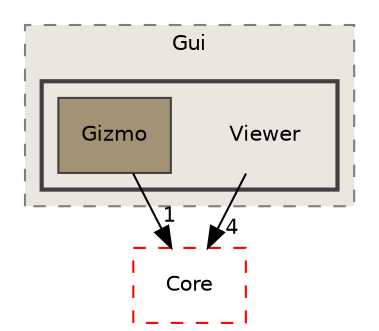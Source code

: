 digraph "/home/runner/work/Radium-Engine/Radium-Engine/src/Radium-Engine/src/Gui/Viewer"
{
 // INTERACTIVE_SVG=YES
 // LATEX_PDF_SIZE
  edge [fontname="Helvetica",fontsize="10",labelfontname="Helvetica",labelfontsize="10"];
  node [fontname="Helvetica",fontsize="10",shape=record];
  compound=true
  subgraph clusterdir_b5ac5e964c12a6b13a9d28feb9f3d3ed {
    graph [ bgcolor="#eae7e0", pencolor="grey50", style="filled,dashed,", label="Gui", fontname="Helvetica", fontsize="10", URL="dir_b5ac5e964c12a6b13a9d28feb9f3d3ed.html"]
  subgraph clusterdir_b04feb2291820e8d3d098807c21e4559 {
    graph [ bgcolor="#eae7e0", pencolor="grey25", style="filled,bold,", label="", fontname="Helvetica", fontsize="10", URL="dir_b04feb2291820e8d3d098807c21e4559.html"]
    dir_b04feb2291820e8d3d098807c21e4559 [shape=plaintext, label="Viewer"];
  dir_48f4a0e7ee74be957161ce5a9fe8f935 [shape=box, label="Gizmo", style="filled,", fillcolor="#a29374", color="grey25", URL="dir_48f4a0e7ee74be957161ce5a9fe8f935.html"];
  }
  }
  dir_a2f0e5642e47e7ed59fe0f0829eafb5f [shape=box, label="Core", style="dashed,", fillcolor="#eae7e0", color="red", URL="dir_a2f0e5642e47e7ed59fe0f0829eafb5f.html"];
  dir_b04feb2291820e8d3d098807c21e4559->dir_a2f0e5642e47e7ed59fe0f0829eafb5f [headlabel="4", labeldistance=1.5 headhref="dir_000038_000008.html"];
  dir_48f4a0e7ee74be957161ce5a9fe8f935->dir_a2f0e5642e47e7ed59fe0f0829eafb5f [headlabel="1", labeldistance=1.5 headhref="dir_000015_000008.html"];
}
